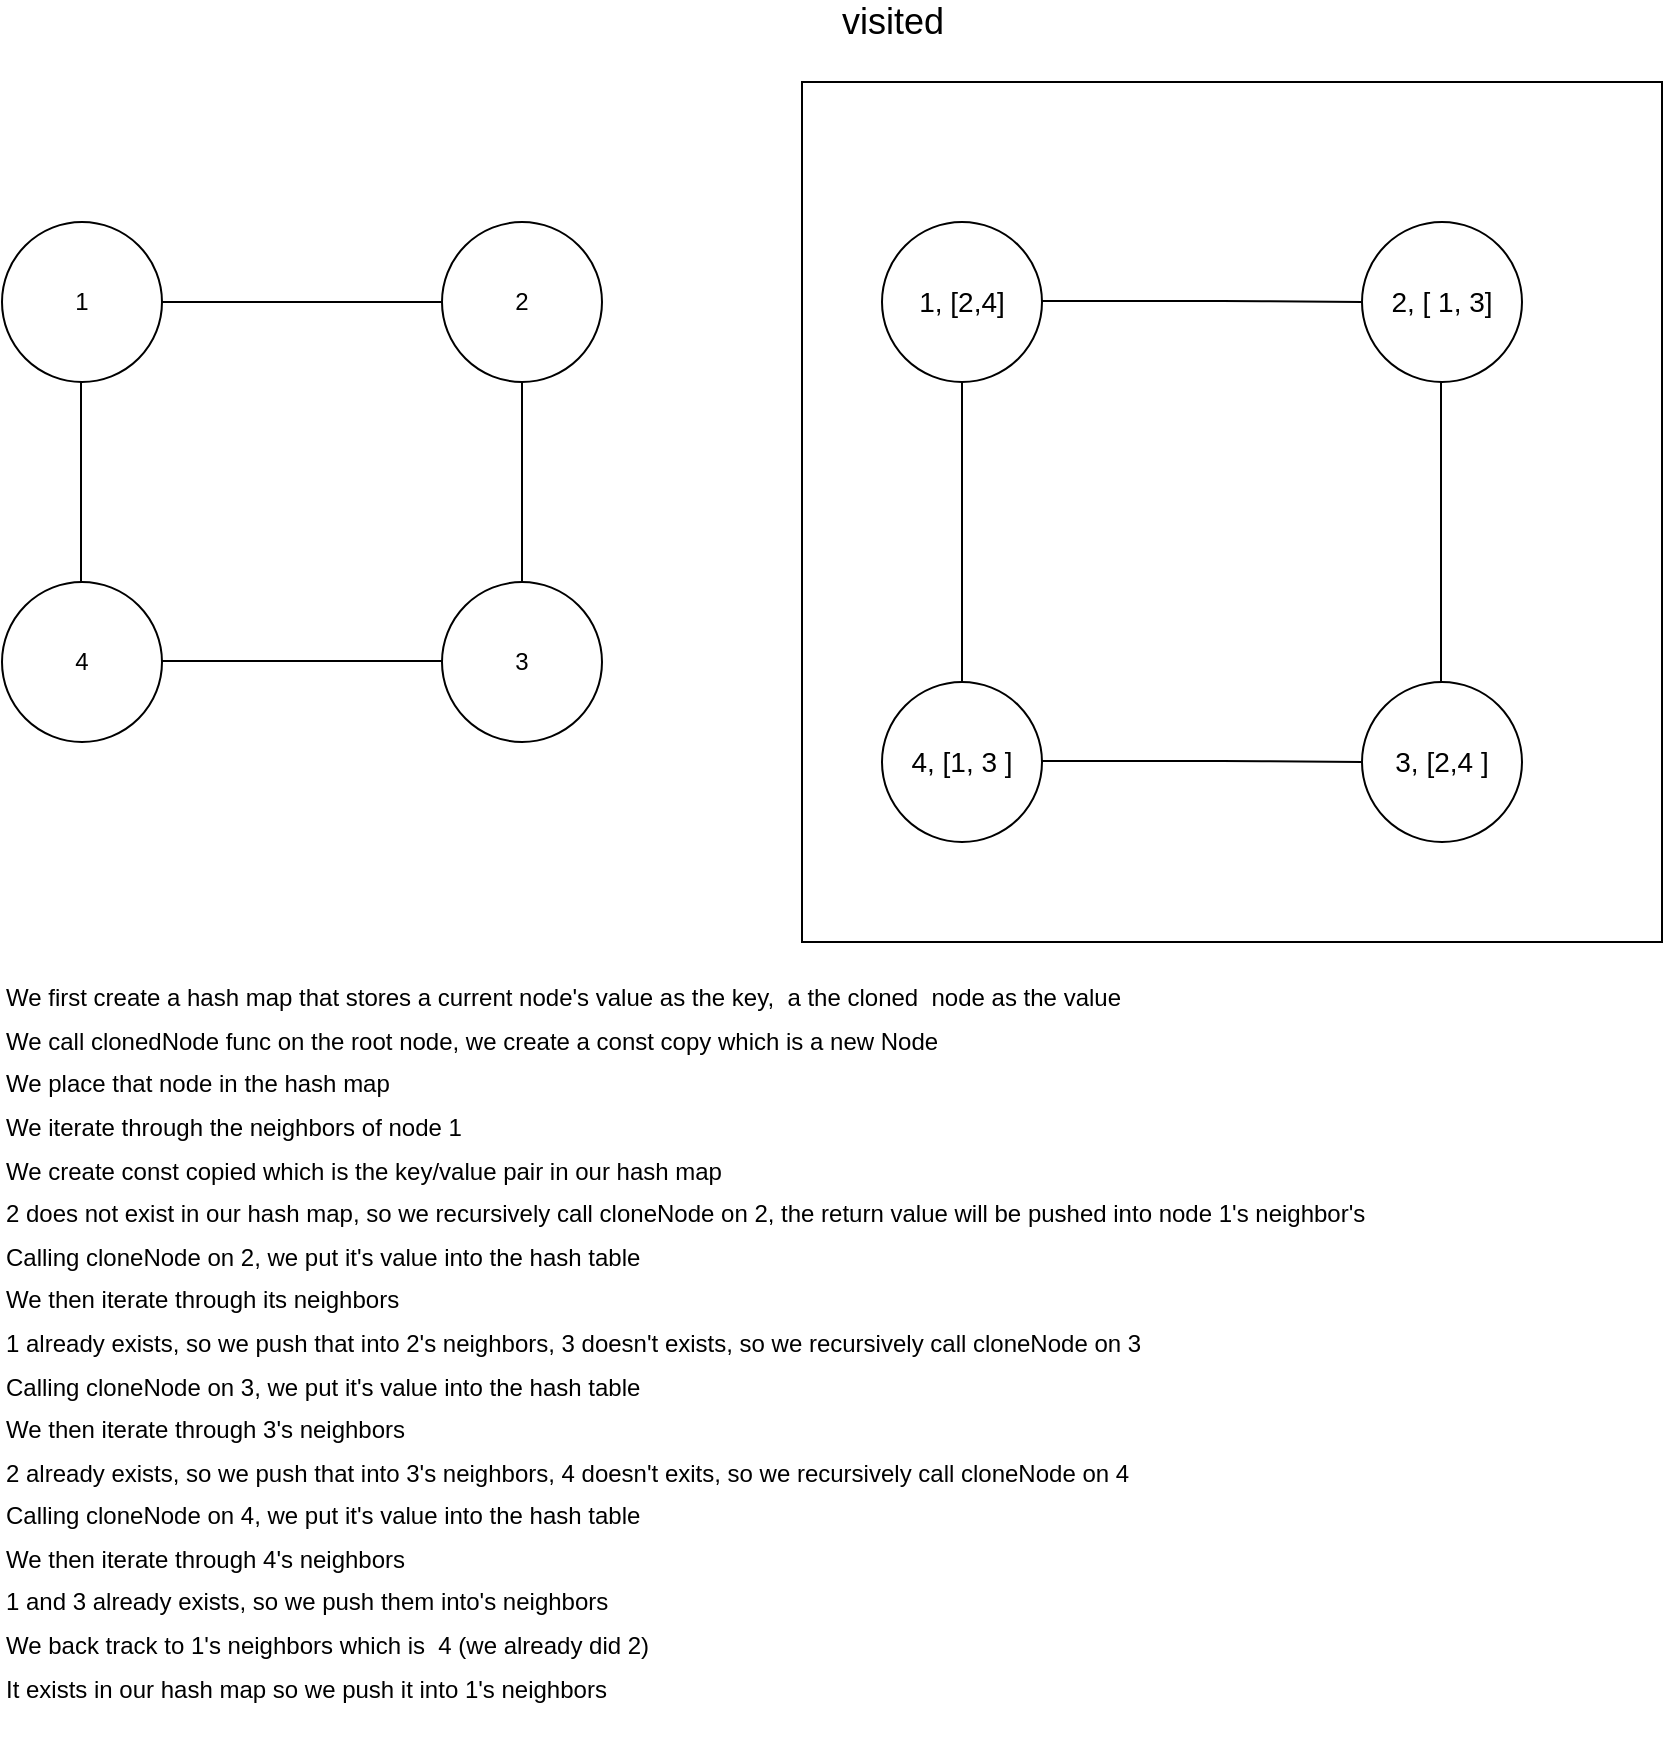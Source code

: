 <mxfile>
    <diagram id="yNo_K1AvzdByjrs72BOE" name="Page-1">
        <mxGraphModel dx="961" dy="1096" grid="1" gridSize="10" guides="1" tooltips="1" connect="1" arrows="1" fold="1" page="1" pageScale="1" pageWidth="1200" pageHeight="1920" math="0" shadow="0">
            <root>
                <mxCell id="0"/>
                <mxCell id="1" parent="0"/>
                <mxCell id="3" value="1" style="ellipse;whiteSpace=wrap;html=1;aspect=fixed;" parent="1" vertex="1">
                    <mxGeometry x="140" y="160" width="80" height="80" as="geometry"/>
                </mxCell>
                <mxCell id="4" value="3" style="ellipse;whiteSpace=wrap;html=1;aspect=fixed;" parent="1" vertex="1">
                    <mxGeometry x="360" y="340" width="80" height="80" as="geometry"/>
                </mxCell>
                <mxCell id="5" value="2" style="ellipse;whiteSpace=wrap;html=1;aspect=fixed;" parent="1" vertex="1">
                    <mxGeometry x="360" y="160" width="80" height="80" as="geometry"/>
                </mxCell>
                <mxCell id="6" value="4" style="ellipse;whiteSpace=wrap;html=1;aspect=fixed;" parent="1" vertex="1">
                    <mxGeometry x="140" y="340" width="80" height="80" as="geometry"/>
                </mxCell>
                <mxCell id="7" value="" style="endArrow=none;html=1;entryX=0.5;entryY=1;entryDx=0;entryDy=0;" parent="1" target="5" edge="1">
                    <mxGeometry width="50" height="50" relative="1" as="geometry">
                        <mxPoint x="400" y="340" as="sourcePoint"/>
                        <mxPoint x="450" y="290" as="targetPoint"/>
                    </mxGeometry>
                </mxCell>
                <mxCell id="8" value="" style="endArrow=none;html=1;entryX=0.5;entryY=1;entryDx=0;entryDy=0;" parent="1" edge="1">
                    <mxGeometry width="50" height="50" relative="1" as="geometry">
                        <mxPoint x="179.5" y="340" as="sourcePoint"/>
                        <mxPoint x="179.5" y="240" as="targetPoint"/>
                    </mxGeometry>
                </mxCell>
                <mxCell id="9" value="" style="endArrow=none;html=1;entryX=0;entryY=0.5;entryDx=0;entryDy=0;" parent="1" target="5" edge="1">
                    <mxGeometry width="50" height="50" relative="1" as="geometry">
                        <mxPoint x="220" y="200" as="sourcePoint"/>
                        <mxPoint x="220" y="100" as="targetPoint"/>
                        <Array as="points">
                            <mxPoint x="320" y="200"/>
                        </Array>
                    </mxGeometry>
                </mxCell>
                <mxCell id="10" value="" style="endArrow=none;html=1;entryX=0;entryY=0.5;entryDx=0;entryDy=0;" parent="1" edge="1">
                    <mxGeometry width="50" height="50" relative="1" as="geometry">
                        <mxPoint x="220" y="379.5" as="sourcePoint"/>
                        <mxPoint x="360" y="379.5" as="targetPoint"/>
                    </mxGeometry>
                </mxCell>
                <mxCell id="12" value="" style="whiteSpace=wrap;html=1;aspect=fixed;align=left;" vertex="1" parent="1">
                    <mxGeometry x="540" y="90" width="430" height="430" as="geometry"/>
                </mxCell>
                <mxCell id="13" value="&lt;font style=&quot;font-size: 18px&quot;&gt;visited&lt;/font&gt;" style="text;html=1;align=center;verticalAlign=middle;resizable=0;points=[];autosize=1;strokeColor=none;fillColor=none;" vertex="1" parent="1">
                    <mxGeometry x="550" y="50" width="70" height="20" as="geometry"/>
                </mxCell>
                <mxCell id="14" value="&lt;font style=&quot;font-size: 14px&quot;&gt;1, [2,4]&lt;/font&gt;" style="ellipse;whiteSpace=wrap;html=1;aspect=fixed;" vertex="1" parent="1">
                    <mxGeometry x="580" y="160" width="80" height="80" as="geometry"/>
                </mxCell>
                <mxCell id="15" value="&lt;font style=&quot;font-size: 14px&quot;&gt;2, [ 1, 3]&lt;/font&gt;" style="ellipse;whiteSpace=wrap;html=1;aspect=fixed;" vertex="1" parent="1">
                    <mxGeometry x="820" y="160" width="80" height="80" as="geometry"/>
                </mxCell>
                <mxCell id="16" value="&lt;font style=&quot;font-size: 14px&quot;&gt;3, [2,4 ]&lt;/font&gt;" style="ellipse;whiteSpace=wrap;html=1;aspect=fixed;" vertex="1" parent="1">
                    <mxGeometry x="820" y="390" width="80" height="80" as="geometry"/>
                </mxCell>
                <mxCell id="17" value="&lt;font style=&quot;font-size: 14px&quot;&gt;4, [1, 3 ]&lt;/font&gt;" style="ellipse;whiteSpace=wrap;html=1;aspect=fixed;" vertex="1" parent="1">
                    <mxGeometry x="580" y="390" width="80" height="80" as="geometry"/>
                </mxCell>
                <mxCell id="20" value="" style="endArrow=none;html=1;entryX=0;entryY=0.5;entryDx=0;entryDy=0;" edge="1" parent="1" target="15">
                    <mxGeometry width="50" height="50" relative="1" as="geometry">
                        <mxPoint x="660" y="199.5" as="sourcePoint"/>
                        <mxPoint x="800" y="199.5" as="targetPoint"/>
                        <Array as="points">
                            <mxPoint x="760" y="199.5"/>
                        </Array>
                    </mxGeometry>
                </mxCell>
                <mxCell id="21" value="" style="endArrow=none;html=1;entryX=0;entryY=0.5;entryDx=0;entryDy=0;" edge="1" parent="1" target="16">
                    <mxGeometry width="50" height="50" relative="1" as="geometry">
                        <mxPoint x="660" y="429.5" as="sourcePoint"/>
                        <mxPoint x="810" y="430" as="targetPoint"/>
                        <Array as="points">
                            <mxPoint x="760" y="429.5"/>
                        </Array>
                    </mxGeometry>
                </mxCell>
                <mxCell id="22" value="" style="endArrow=none;html=1;entryX=0.5;entryY=1;entryDx=0;entryDy=0;exitX=0.5;exitY=0;exitDx=0;exitDy=0;" edge="1" parent="1" source="17">
                    <mxGeometry width="50" height="50" relative="1" as="geometry">
                        <mxPoint x="620" y="400" as="sourcePoint"/>
                        <mxPoint x="620" y="240" as="targetPoint"/>
                        <Array as="points"/>
                    </mxGeometry>
                </mxCell>
                <mxCell id="23" value="" style="endArrow=none;html=1;entryX=0.5;entryY=1;entryDx=0;entryDy=0;exitX=0.5;exitY=0;exitDx=0;exitDy=0;" edge="1" parent="1">
                    <mxGeometry width="50" height="50" relative="1" as="geometry">
                        <mxPoint x="859.5" y="390" as="sourcePoint"/>
                        <mxPoint x="859.5" y="240" as="targetPoint"/>
                        <Array as="points"/>
                    </mxGeometry>
                </mxCell>
                <mxCell id="26" value="&lt;font style=&quot;font-size: 12px&quot;&gt;We first create a hash map that stores a current node's value as the key,&amp;nbsp; a the cloned&amp;nbsp; node as the value&lt;br&gt;We call clonedNode func on the root node, we create a const copy which is a new Node&amp;nbsp;&lt;br&gt;We place that node in the hash map&lt;br&gt;We iterate through the neighbors of node 1&lt;br&gt;We create const copied which is the key/value pair in our hash map&lt;br&gt;2 does not exist in our hash map, so we recursively call cloneNode on 2, the return value will be pushed into node 1's neighbor's&lt;br&gt;Calling cloneNode on 2, we put it's value into the hash table&lt;br&gt;We then iterate through its neighbors&lt;br&gt;1 already exists, so we push that into 2's neighbors, 3 doesn't exists, so we recursively call cloneNode on 3&lt;br&gt;Calling cloneNode on 3, we put it's value into the hash table&lt;br&gt;We then iterate through 3's neighbors&lt;br&gt;2 already exists, so we push that into 3's neighbors, 4 doesn't exits, so we recursively call cloneNode on 4&lt;br&gt;Calling cloneNode on 4, we put it's value into the hash table&lt;br&gt;We then iterate through 4's neighbors&lt;br&gt;1 and 3 already exists, so we push them into's neighbors&lt;br&gt;We back track to 1's neighbors which is&amp;nbsp; 4 (we already did 2)&lt;br&gt;It exists in our hash map so we push it into 1's neighbors&lt;br&gt;&lt;br&gt;&lt;/font&gt;" style="text;html=1;strokeColor=none;fillColor=none;align=left;verticalAlign=middle;whiteSpace=wrap;rounded=0;fontSize=18;" vertex="1" parent="1">
                    <mxGeometry x="140" y="540" width="830" height="380" as="geometry"/>
                </mxCell>
            </root>
        </mxGraphModel>
    </diagram>
</mxfile>